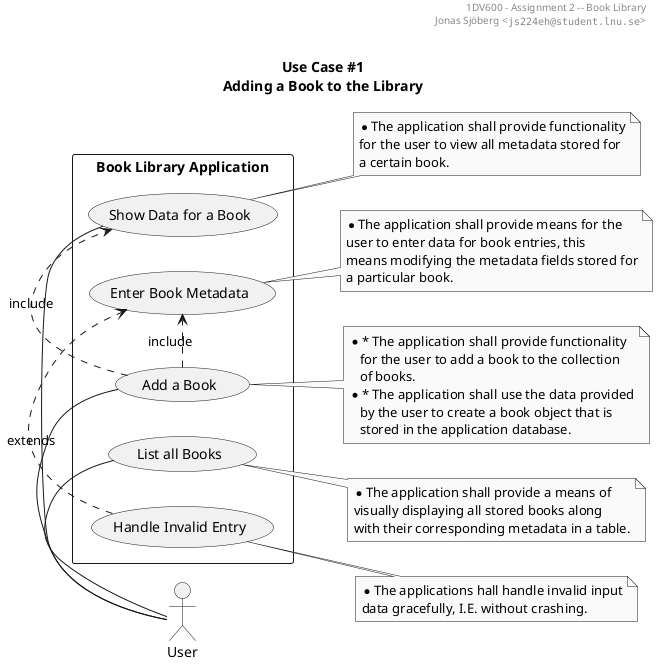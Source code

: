 ' ~~~~~~~~~~~~~~~~~~~~~~~~~~~~~~~~~~~~~~~~~~~~~~~~~
' 1DV600 -- Software Technology
' Assignment 2: Analysis, Design and Implementation
' ~~~~~~~~~~~~~~~~~~~~~~~~~~~~~~~~~~~~~~~~~~~~~~~~~
' Created by Jonas Sjöberg (js224eh) on 2017-02-18.
' Linnaeus University
' ""js224eh@student.lnu.se""
' ""http://www.jonasjberg.com""
' ""https://github.com/jonasjberg""

@startuml
' ______________________________________________________________________________
' ____ CONFIGURATION OPTIONS ___________________________________________________
' debug flag creates a 'svek.dot' and 'svek.svg' file in ~/
' !pragma svek_trace on

skinparam {
    monochrome true
    backgroundColor transparent
    classBackgroundColor transparent
    'style strictuml
}

' ______________________________________________________________________________
' ____ USECASE DIAGRAM _________________________________________________________

header
1DV600 - Assignment 2 -- Book Library
Jonas Sjöberg <""js224eh@student.lnu.se"">
end header

title \nUse Case #1\nAdding a Book to the Library

:User: as User

rectangle "Book Library Application" {
    (Handle Invalid Entry)          as (HandleInvalidEntry)
    (Add a Book)                    as (AddBook)
    (Enter Book Metadata)           as (EnterMetadata)
    (List all Books)                as (ListBooks)
    (Show Data for a Book)          as (ShowBookData)

    left to right direction
    User - AddBook
    User - ShowBookData
    User - ListBooks


    (AddBook) .> (EnterMetadata) : include
    (AddBook) .> (ShowBookData) : include
    (HandleInvalidEntry) .> (EnterMetadata) : extends
    ' (EnterMetadata) .> (ShowBookData) : include
}

note right of AddBook
* * The application shall provide functionality
   for the user to add a book to the collection
   of books.
* * The application shall use the data provided
   by the user to create a book object that is
   stored in the application database.
end note

note right of EnterMetadata
* The application shall provide means for the
user to enter data for book entries, this
means modifying the metadata fields stored for
a particular book.
end note

note right of HandleInvalidEntry
* The applications hall handle invalid input
data gracefully, I.E. without crashing.
end note

note right of ListBooks
* The application shall provide a means of
visually displaying all stored books along
with their corresponding metadata in a table.
end note

note right of ShowBookData
* The application shall provide functionality
for the user to view all metadata stored for
a certain book.
end note

@enduml